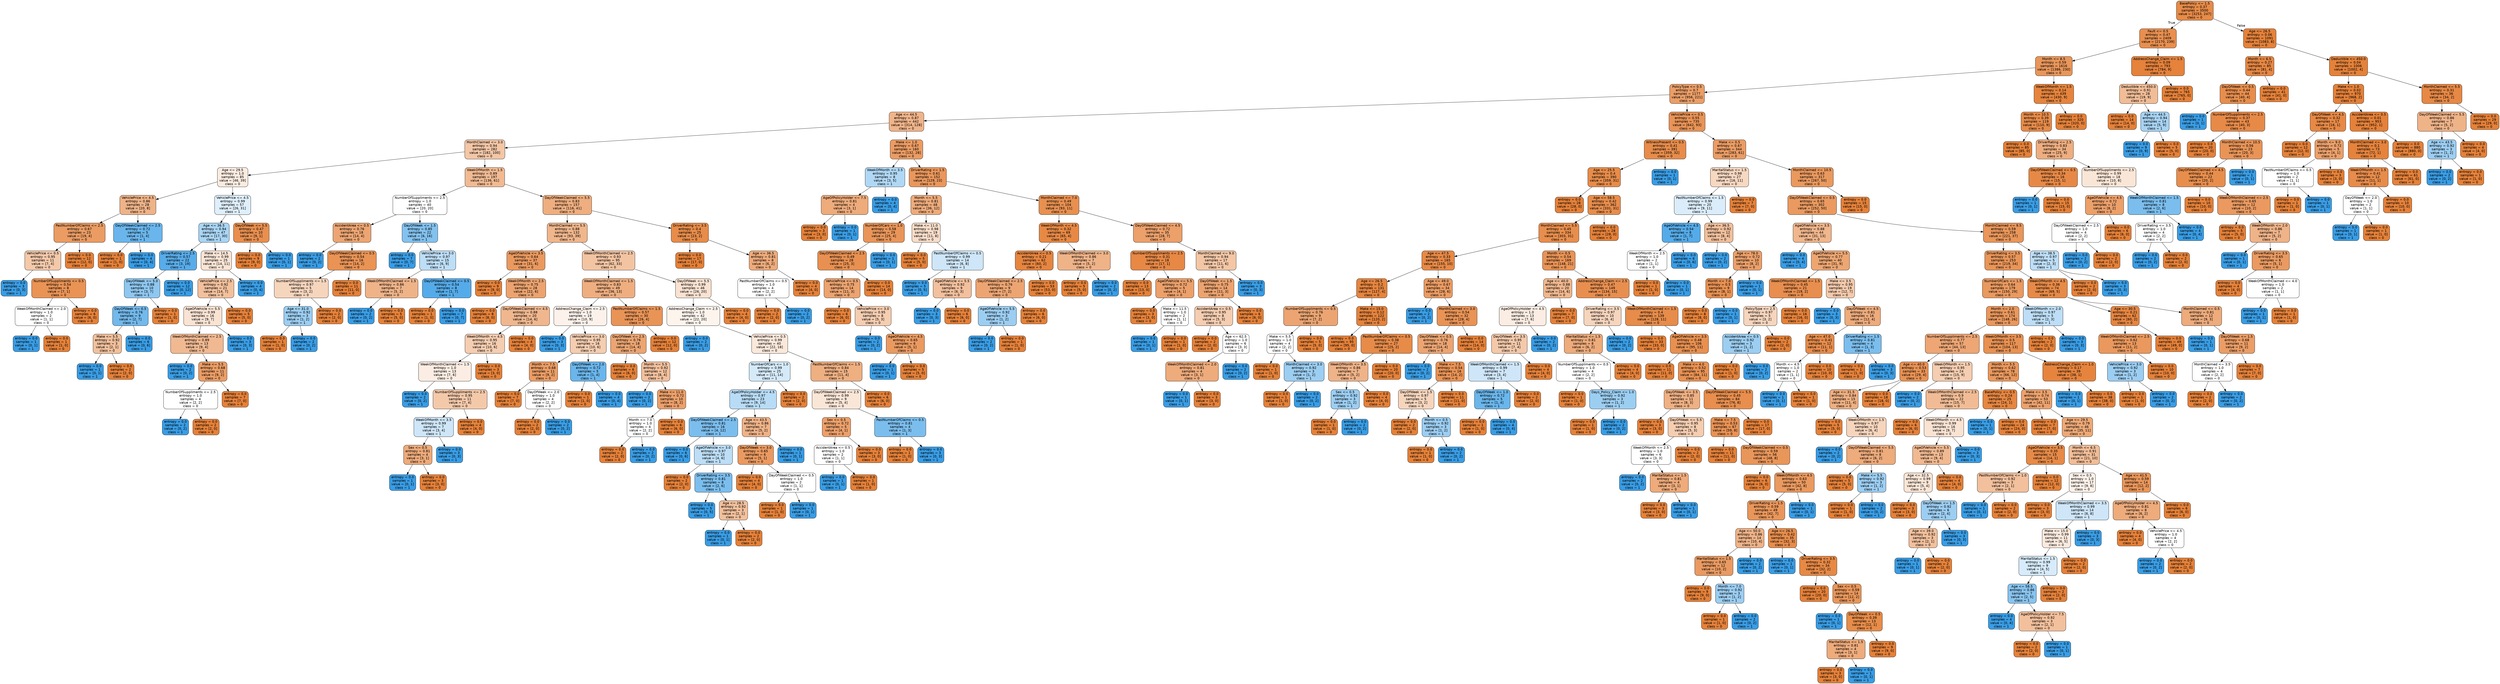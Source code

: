 digraph Tree {
node [shape=box, style="filled, rounded", color="black", fontname=helvetica] ;
edge [fontname=helvetica] ;
0 [label="BasePolicy <= 1.5\nentropy = 0.37\nsamples = 3500\nvalue = [3253, 247]\nclass = 0", fillcolor="#e78b48"] ;
1 [label="Fault <= 0.5\nentropy = 0.47\nsamples = 2409\nvalue = [2170, 239]\nclass = 0", fillcolor="#e88f4f"] ;
0 -> 1 [labeldistance=2.5, labelangle=45, headlabel="True"] ;
2 [label="Month <= 8.5\nentropy = 0.59\nsamples = 1616\nvalue = [1386, 230]\nclass = 0", fillcolor="#e9965a"] ;
1 -> 2 ;
3 [label="PolicyType <= 0.5\nentropy = 0.7\nsamples = 1177\nvalue = [956, 221]\nclass = 0", fillcolor="#eb9e67"] ;
2 -> 3 ;
4 [label="Age <= 44.5\nentropy = 0.87\nsamples = 442\nvalue = [314, 128]\nclass = 0", fillcolor="#f0b48a"] ;
3 -> 4 ;
5 [label="MonthClaimed <= 3.0\nentropy = 0.94\nsamples = 282\nvalue = [182, 100]\nclass = 0", fillcolor="#f3c6a6"] ;
4 -> 5 ;
6 [label="Age <= 29.5\nentropy = 1.0\nsamples = 85\nvalue = [46, 39]\nclass = 0", fillcolor="#fbece1"] ;
5 -> 6 ;
7 [label="VehiclePrice <= 4.5\nentropy = 0.86\nsamples = 28\nvalue = [20, 8]\nclass = 0", fillcolor="#efb388"] ;
6 -> 7 ;
8 [label="PastNumberOfClaims <= 2.5\nentropy = 0.67\nsamples = 23\nvalue = [19, 4]\nclass = 0", fillcolor="#ea9c63"] ;
7 -> 8 ;
9 [label="VehiclePrice <= 0.5\nentropy = 0.95\nsamples = 11\nvalue = [7, 4]\nclass = 0", fillcolor="#f4c9aa"] ;
8 -> 9 ;
10 [label="entropy = 0.0\nsamples = 3\nvalue = [0, 3]\nclass = 1", fillcolor="#399de5"] ;
9 -> 10 ;
11 [label="NumberOfSuppliments <= 0.5\nentropy = 0.54\nsamples = 8\nvalue = [7, 1]\nclass = 0", fillcolor="#e99355"] ;
9 -> 11 ;
12 [label="WeekOfMonthClaimed <= 2.0\nentropy = 1.0\nsamples = 2\nvalue = [1, 1]\nclass = 0", fillcolor="#ffffff"] ;
11 -> 12 ;
13 [label="entropy = 0.0\nsamples = 1\nvalue = [0, 1]\nclass = 1", fillcolor="#399de5"] ;
12 -> 13 ;
14 [label="entropy = 0.0\nsamples = 1\nvalue = [1, 0]\nclass = 0", fillcolor="#e58139"] ;
12 -> 14 ;
15 [label="entropy = 0.0\nsamples = 6\nvalue = [6, 0]\nclass = 0", fillcolor="#e58139"] ;
11 -> 15 ;
16 [label="entropy = 0.0\nsamples = 12\nvalue = [12, 0]\nclass = 0", fillcolor="#e58139"] ;
8 -> 16 ;
17 [label="DayOfWeekClaimed <= 2.5\nentropy = 0.72\nsamples = 5\nvalue = [1, 4]\nclass = 1", fillcolor="#6ab6ec"] ;
7 -> 17 ;
18 [label="entropy = 0.0\nsamples = 1\nvalue = [1, 0]\nclass = 0", fillcolor="#e58139"] ;
17 -> 18 ;
19 [label="entropy = 0.0\nsamples = 4\nvalue = [0, 4]\nclass = 1", fillcolor="#399de5"] ;
17 -> 19 ;
20 [label="VehiclePrice <= 4.5\nentropy = 0.99\nsamples = 57\nvalue = [26, 31]\nclass = 1", fillcolor="#dfeffb"] ;
6 -> 20 ;
21 [label="Age <= 36.5\nentropy = 0.94\nsamples = 47\nvalue = [17, 30]\nclass = 1", fillcolor="#a9d5f4"] ;
20 -> 21 ;
22 [label="DriverRating <= 2.5\nentropy = 0.57\nsamples = 22\nvalue = [3, 19]\nclass = 1", fillcolor="#58ace9"] ;
21 -> 22 ;
23 [label="DayOfWeek <= 5.0\nentropy = 0.88\nsamples = 10\nvalue = [3, 7]\nclass = 1", fillcolor="#8ec7f0"] ;
22 -> 23 ;
24 [label="DayOfWeek <= 0.5\nentropy = 0.76\nsamples = 9\nvalue = [2, 7]\nclass = 1", fillcolor="#72b9ec"] ;
23 -> 24 ;
25 [label="Make <= 5.5\nentropy = 0.92\nsamples = 3\nvalue = [2, 1]\nclass = 0", fillcolor="#f2c09c"] ;
24 -> 25 ;
26 [label="entropy = 0.0\nsamples = 1\nvalue = [0, 1]\nclass = 1", fillcolor="#399de5"] ;
25 -> 26 ;
27 [label="entropy = 0.0\nsamples = 2\nvalue = [2, 0]\nclass = 0", fillcolor="#e58139"] ;
25 -> 27 ;
28 [label="entropy = 0.0\nsamples = 6\nvalue = [0, 6]\nclass = 1", fillcolor="#399de5"] ;
24 -> 28 ;
29 [label="entropy = 0.0\nsamples = 1\nvalue = [1, 0]\nclass = 0", fillcolor="#e58139"] ;
23 -> 29 ;
30 [label="entropy = 0.0\nsamples = 12\nvalue = [0, 12]\nclass = 1", fillcolor="#399de5"] ;
22 -> 30 ;
31 [label="Make <= 14.5\nentropy = 0.99\nsamples = 25\nvalue = [14, 11]\nclass = 0", fillcolor="#f9e4d5"] ;
21 -> 31 ;
32 [label="VehiclePrice <= 2.5\nentropy = 0.92\nsamples = 21\nvalue = [14, 7]\nclass = 0", fillcolor="#f2c09c"] ;
31 -> 32 ;
33 [label="AgeOfVehicle <= 5.5\nentropy = 0.99\nsamples = 16\nvalue = [9, 7]\nclass = 0", fillcolor="#f9e3d3"] ;
32 -> 33 ;
34 [label="WeekOfMonthClaimed <= 2.5\nentropy = 0.89\nsamples = 13\nvalue = [9, 4]\nclass = 0", fillcolor="#f1b991"] ;
33 -> 34 ;
35 [label="entropy = 0.0\nsamples = 2\nvalue = [0, 2]\nclass = 1", fillcolor="#399de5"] ;
34 -> 35 ;
36 [label="Make <= 5.5\nentropy = 0.68\nsamples = 11\nvalue = [9, 2]\nclass = 0", fillcolor="#eb9d65"] ;
34 -> 36 ;
37 [label="NumberOfSuppliments <= 2.5\nentropy = 1.0\nsamples = 4\nvalue = [2, 2]\nclass = 0", fillcolor="#ffffff"] ;
36 -> 37 ;
38 [label="entropy = 0.0\nsamples = 2\nvalue = [0, 2]\nclass = 1", fillcolor="#399de5"] ;
37 -> 38 ;
39 [label="entropy = 0.0\nsamples = 2\nvalue = [2, 0]\nclass = 0", fillcolor="#e58139"] ;
37 -> 39 ;
40 [label="entropy = 0.0\nsamples = 7\nvalue = [7, 0]\nclass = 0", fillcolor="#e58139"] ;
36 -> 40 ;
41 [label="entropy = 0.0\nsamples = 3\nvalue = [0, 3]\nclass = 1", fillcolor="#399de5"] ;
33 -> 41 ;
42 [label="entropy = 0.0\nsamples = 5\nvalue = [5, 0]\nclass = 0", fillcolor="#e58139"] ;
32 -> 42 ;
43 [label="entropy = 0.0\nsamples = 4\nvalue = [0, 4]\nclass = 1", fillcolor="#399de5"] ;
31 -> 43 ;
44 [label="DayOfWeek <= 5.5\nentropy = 0.47\nsamples = 10\nvalue = [9, 1]\nclass = 0", fillcolor="#e88f4f"] ;
20 -> 44 ;
45 [label="entropy = 0.0\nsamples = 9\nvalue = [9, 0]\nclass = 0", fillcolor="#e58139"] ;
44 -> 45 ;
46 [label="entropy = 0.0\nsamples = 1\nvalue = [0, 1]\nclass = 1", fillcolor="#399de5"] ;
44 -> 46 ;
47 [label="WeekOfMonth <= 1.5\nentropy = 0.89\nsamples = 197\nvalue = [136, 61]\nclass = 0", fillcolor="#f1ba92"] ;
5 -> 47 ;
48 [label="NumberOfSuppliments <= 2.5\nentropy = 1.0\nsamples = 40\nvalue = [20, 20]\nclass = 0", fillcolor="#ffffff"] ;
47 -> 48 ;
49 [label="AccidentArea <= 0.5\nentropy = 0.76\nsamples = 18\nvalue = [14, 4]\nclass = 0", fillcolor="#eca572"] ;
48 -> 49 ;
50 [label="entropy = 0.0\nsamples = 2\nvalue = [0, 2]\nclass = 1", fillcolor="#399de5"] ;
49 -> 50 ;
51 [label="DayOfWeekClaimed <= 0.5\nentropy = 0.54\nsamples = 16\nvalue = [14, 2]\nclass = 0", fillcolor="#e99355"] ;
49 -> 51 ;
52 [label="NumberOfSuppliments <= 1.5\nentropy = 0.97\nsamples = 5\nvalue = [3, 2]\nclass = 0", fillcolor="#f6d5bd"] ;
51 -> 52 ;
53 [label="Age <= 31.0\nentropy = 0.92\nsamples = 3\nvalue = [1, 2]\nclass = 1", fillcolor="#9ccef2"] ;
52 -> 53 ;
54 [label="entropy = 0.0\nsamples = 1\nvalue = [1, 0]\nclass = 0", fillcolor="#e58139"] ;
53 -> 54 ;
55 [label="entropy = 0.0\nsamples = 2\nvalue = [0, 2]\nclass = 1", fillcolor="#399de5"] ;
53 -> 55 ;
56 [label="entropy = 0.0\nsamples = 2\nvalue = [2, 0]\nclass = 0", fillcolor="#e58139"] ;
52 -> 56 ;
57 [label="entropy = 0.0\nsamples = 11\nvalue = [11, 0]\nclass = 0", fillcolor="#e58139"] ;
51 -> 57 ;
58 [label="DayOfWeek <= 1.5\nentropy = 0.85\nsamples = 22\nvalue = [6, 16]\nclass = 1", fillcolor="#83c2ef"] ;
48 -> 58 ;
59 [label="entropy = 0.0\nsamples = 7\nvalue = [0, 7]\nclass = 1", fillcolor="#399de5"] ;
58 -> 59 ;
60 [label="VehiclePrice <= 3.0\nentropy = 0.97\nsamples = 15\nvalue = [6, 9]\nclass = 1", fillcolor="#bddef6"] ;
58 -> 60 ;
61 [label="WeekOfMonthClaimed <= 1.5\nentropy = 0.86\nsamples = 7\nvalue = [5, 2]\nclass = 0", fillcolor="#efb388"] ;
60 -> 61 ;
62 [label="entropy = 0.0\nsamples = 2\nvalue = [0, 2]\nclass = 1", fillcolor="#399de5"] ;
61 -> 62 ;
63 [label="entropy = 0.0\nsamples = 5\nvalue = [5, 0]\nclass = 0", fillcolor="#e58139"] ;
61 -> 63 ;
64 [label="DayOfWeekClaimed <= 0.5\nentropy = 0.54\nsamples = 8\nvalue = [1, 7]\nclass = 1", fillcolor="#55abe9"] ;
60 -> 64 ;
65 [label="entropy = 0.0\nsamples = 1\nvalue = [1, 0]\nclass = 0", fillcolor="#e58139"] ;
64 -> 65 ;
66 [label="entropy = 0.0\nsamples = 7\nvalue = [0, 7]\nclass = 1", fillcolor="#399de5"] ;
64 -> 66 ;
67 [label="DayOfWeekClaimed <= 5.5\nentropy = 0.83\nsamples = 157\nvalue = [116, 41]\nclass = 0", fillcolor="#eeae7f"] ;
47 -> 67 ;
68 [label="MonthClaimed <= 5.5\nentropy = 0.88\nsamples = 132\nvalue = [93, 39]\nclass = 0", fillcolor="#f0b68c"] ;
67 -> 68 ;
69 [label="AgeOfVehicle <= 3.5\nentropy = 0.64\nsamples = 37\nvalue = [31, 6]\nclass = 0", fillcolor="#ea995f"] ;
68 -> 69 ;
70 [label="entropy = 0.0\nsamples = 9\nvalue = [9, 0]\nclass = 0", fillcolor="#e58139"] ;
69 -> 70 ;
71 [label="WeekOfMonth <= 2.5\nentropy = 0.75\nsamples = 28\nvalue = [22, 6]\nclass = 0", fillcolor="#eca36f"] ;
69 -> 71 ;
72 [label="entropy = 0.0\nsamples = 8\nvalue = [8, 0]\nclass = 0", fillcolor="#e58139"] ;
71 -> 72 ;
73 [label="DayOfWeekClaimed <= 4.5\nentropy = 0.88\nsamples = 20\nvalue = [14, 6]\nclass = 0", fillcolor="#f0b78e"] ;
71 -> 73 ;
74 [label="WeekOfMonth <= 4.5\nentropy = 0.95\nsamples = 16\nvalue = [10, 6]\nclass = 0", fillcolor="#f5cdb0"] ;
73 -> 74 ;
75 [label="WeekOfMonthClaimed <= 1.5\nentropy = 1.0\nsamples = 13\nvalue = [7, 6]\nclass = 0", fillcolor="#fbede3"] ;
74 -> 75 ;
76 [label="entropy = 0.0\nsamples = 2\nvalue = [0, 2]\nclass = 1", fillcolor="#399de5"] ;
75 -> 76 ;
77 [label="NumberOfSuppliments <= 2.5\nentropy = 0.95\nsamples = 11\nvalue = [7, 4]\nclass = 0", fillcolor="#f4c9aa"] ;
75 -> 77 ;
78 [label="WeekOfMonth <= 3.5\nentropy = 0.99\nsamples = 7\nvalue = [3, 4]\nclass = 1", fillcolor="#cee6f8"] ;
77 -> 78 ;
79 [label="Sex <= 0.5\nentropy = 0.81\nsamples = 4\nvalue = [3, 1]\nclass = 0", fillcolor="#eeab7b"] ;
78 -> 79 ;
80 [label="entropy = 0.0\nsamples = 1\nvalue = [0, 1]\nclass = 1", fillcolor="#399de5"] ;
79 -> 80 ;
81 [label="entropy = 0.0\nsamples = 3\nvalue = [3, 0]\nclass = 0", fillcolor="#e58139"] ;
79 -> 81 ;
82 [label="entropy = 0.0\nsamples = 3\nvalue = [0, 3]\nclass = 1", fillcolor="#399de5"] ;
78 -> 82 ;
83 [label="entropy = 0.0\nsamples = 4\nvalue = [4, 0]\nclass = 0", fillcolor="#e58139"] ;
77 -> 83 ;
84 [label="entropy = 0.0\nsamples = 3\nvalue = [3, 0]\nclass = 0", fillcolor="#e58139"] ;
74 -> 84 ;
85 [label="entropy = 0.0\nsamples = 4\nvalue = [4, 0]\nclass = 0", fillcolor="#e58139"] ;
73 -> 85 ;
86 [label="WeekOfMonthClaimed <= 2.5\nentropy = 0.93\nsamples = 95\nvalue = [62, 33]\nclass = 0", fillcolor="#f3c4a2"] ;
68 -> 86 ;
87 [label="WeekOfMonthClaimed <= 1.5\nentropy = 0.83\nsamples = 49\nvalue = [36, 13]\nclass = 0", fillcolor="#eeae80"] ;
86 -> 87 ;
88 [label="AddressChange_Claim <= 2.5\nentropy = 1.0\nsamples = 19\nvalue = [10, 9]\nclass = 0", fillcolor="#fcf2eb"] ;
87 -> 88 ;
89 [label="entropy = 0.0\nsamples = 3\nvalue = [0, 3]\nclass = 1", fillcolor="#399de5"] ;
88 -> 89 ;
90 [label="VehiclePrice <= 3.0\nentropy = 0.95\nsamples = 16\nvalue = [10, 6]\nclass = 0", fillcolor="#f5cdb0"] ;
88 -> 90 ;
91 [label="Month <= 7.5\nentropy = 0.68\nsamples = 11\nvalue = [9, 2]\nclass = 0", fillcolor="#eb9d65"] ;
90 -> 91 ;
92 [label="entropy = 0.0\nsamples = 7\nvalue = [7, 0]\nclass = 0", fillcolor="#e58139"] ;
91 -> 92 ;
93 [label="DayOfWeek <= 2.0\nentropy = 1.0\nsamples = 4\nvalue = [2, 2]\nclass = 0", fillcolor="#ffffff"] ;
91 -> 93 ;
94 [label="entropy = 0.0\nsamples = 2\nvalue = [2, 0]\nclass = 0", fillcolor="#e58139"] ;
93 -> 94 ;
95 [label="entropy = 0.0\nsamples = 2\nvalue = [0, 2]\nclass = 1", fillcolor="#399de5"] ;
93 -> 95 ;
96 [label="DayOfWeek <= 2.0\nentropy = 0.72\nsamples = 5\nvalue = [1, 4]\nclass = 1", fillcolor="#6ab6ec"] ;
90 -> 96 ;
97 [label="entropy = 0.0\nsamples = 1\nvalue = [1, 0]\nclass = 0", fillcolor="#e58139"] ;
96 -> 97 ;
98 [label="entropy = 0.0\nsamples = 4\nvalue = [0, 4]\nclass = 1", fillcolor="#399de5"] ;
96 -> 98 ;
99 [label="PastNumberOfClaims <= 1.5\nentropy = 0.57\nsamples = 30\nvalue = [26, 4]\nclass = 0", fillcolor="#e99457"] ;
87 -> 99 ;
100 [label="DayOfWeek <= 2.5\nentropy = 0.76\nsamples = 18\nvalue = [14, 4]\nclass = 0", fillcolor="#eca572"] ;
99 -> 100 ;
101 [label="entropy = 0.0\nsamples = 6\nvalue = [6, 0]\nclass = 0", fillcolor="#e58139"] ;
100 -> 101 ;
102 [label="Month <= 5.5\nentropy = 0.92\nsamples = 12\nvalue = [8, 4]\nclass = 0", fillcolor="#f2c09c"] ;
100 -> 102 ;
103 [label="entropy = 0.0\nsamples = 2\nvalue = [0, 2]\nclass = 1", fillcolor="#399de5"] ;
102 -> 103 ;
104 [label="Make <= 11.0\nentropy = 0.72\nsamples = 10\nvalue = [8, 2]\nclass = 0", fillcolor="#eca06a"] ;
102 -> 104 ;
105 [label="Month <= 7.0\nentropy = 1.0\nsamples = 4\nvalue = [2, 2]\nclass = 0", fillcolor="#ffffff"] ;
104 -> 105 ;
106 [label="entropy = 0.0\nsamples = 2\nvalue = [2, 0]\nclass = 0", fillcolor="#e58139"] ;
105 -> 106 ;
107 [label="entropy = 0.0\nsamples = 2\nvalue = [0, 2]\nclass = 1", fillcolor="#399de5"] ;
105 -> 107 ;
108 [label="entropy = 0.0\nsamples = 6\nvalue = [6, 0]\nclass = 0", fillcolor="#e58139"] ;
104 -> 108 ;
109 [label="entropy = 0.0\nsamples = 12\nvalue = [12, 0]\nclass = 0", fillcolor="#e58139"] ;
99 -> 109 ;
110 [label="DayOfWeek <= 5.5\nentropy = 0.99\nsamples = 46\nvalue = [26, 20]\nclass = 0", fillcolor="#f9e2d1"] ;
86 -> 110 ;
111 [label="AddressChange_Claim <= 2.5\nentropy = 1.0\nsamples = 42\nvalue = [22, 20]\nclass = 0", fillcolor="#fdf4ed"] ;
110 -> 111 ;
112 [label="entropy = 0.0\nsamples = 2\nvalue = [0, 2]\nclass = 1", fillcolor="#399de5"] ;
111 -> 112 ;
113 [label="VehiclePrice <= 0.5\nentropy = 0.99\nsamples = 40\nvalue = [22, 18]\nclass = 0", fillcolor="#fae8db"] ;
111 -> 113 ;
114 [label="NumberOfCars <= 1.0\nentropy = 0.99\nsamples = 25\nvalue = [11, 14]\nclass = 1", fillcolor="#d5eaf9"] ;
113 -> 114 ;
115 [label="AgeOfPolicyHolder <= 4.5\nentropy = 0.97\nsamples = 23\nvalue = [9, 14]\nclass = 1", fillcolor="#b8dcf6"] ;
114 -> 115 ;
116 [label="DayOfWeekClaimed <= 2.5\nentropy = 0.81\nsamples = 16\nvalue = [4, 12]\nclass = 1", fillcolor="#7bbeee"] ;
115 -> 116 ;
117 [label="entropy = 0.0\nsamples = 6\nvalue = [0, 6]\nclass = 1", fillcolor="#399de5"] ;
116 -> 117 ;
118 [label="AgeOfVehicle <= 3.0\nentropy = 0.97\nsamples = 10\nvalue = [4, 6]\nclass = 1", fillcolor="#bddef6"] ;
116 -> 118 ;
119 [label="entropy = 0.0\nsamples = 2\nvalue = [2, 0]\nclass = 0", fillcolor="#e58139"] ;
118 -> 119 ;
120 [label="DriverRating <= 3.5\nentropy = 0.81\nsamples = 8\nvalue = [2, 6]\nclass = 1", fillcolor="#7bbeee"] ;
118 -> 120 ;
121 [label="entropy = 0.0\nsamples = 5\nvalue = [0, 5]\nclass = 1", fillcolor="#399de5"] ;
120 -> 121 ;
122 [label="Age <= 28.5\nentropy = 0.92\nsamples = 3\nvalue = [2, 1]\nclass = 0", fillcolor="#f2c09c"] ;
120 -> 122 ;
123 [label="entropy = 0.0\nsamples = 1\nvalue = [0, 1]\nclass = 1", fillcolor="#399de5"] ;
122 -> 123 ;
124 [label="entropy = 0.0\nsamples = 2\nvalue = [2, 0]\nclass = 0", fillcolor="#e58139"] ;
122 -> 124 ;
125 [label="Age <= 43.5\nentropy = 0.86\nsamples = 7\nvalue = [5, 2]\nclass = 0", fillcolor="#efb388"] ;
115 -> 125 ;
126 [label="DayOfWeek <= 3.0\nentropy = 0.65\nsamples = 6\nvalue = [5, 1]\nclass = 0", fillcolor="#ea9a61"] ;
125 -> 126 ;
127 [label="entropy = 0.0\nsamples = 4\nvalue = [4, 0]\nclass = 0", fillcolor="#e58139"] ;
126 -> 127 ;
128 [label="DayOfWeekClaimed <= 0.5\nentropy = 1.0\nsamples = 2\nvalue = [1, 1]\nclass = 0", fillcolor="#ffffff"] ;
126 -> 128 ;
129 [label="entropy = 0.0\nsamples = 1\nvalue = [1, 0]\nclass = 0", fillcolor="#e58139"] ;
128 -> 129 ;
130 [label="entropy = 0.0\nsamples = 1\nvalue = [0, 1]\nclass = 1", fillcolor="#399de5"] ;
128 -> 130 ;
131 [label="entropy = 0.0\nsamples = 1\nvalue = [0, 1]\nclass = 1", fillcolor="#399de5"] ;
125 -> 131 ;
132 [label="entropy = 0.0\nsamples = 2\nvalue = [2, 0]\nclass = 0", fillcolor="#e58139"] ;
114 -> 132 ;
133 [label="PastNumberOfClaims <= 1.5\nentropy = 0.84\nsamples = 15\nvalue = [11, 4]\nclass = 0", fillcolor="#eeaf81"] ;
113 -> 133 ;
134 [label="DayOfWeekClaimed <= 2.5\nentropy = 0.99\nsamples = 9\nvalue = [5, 4]\nclass = 0", fillcolor="#fae6d7"] ;
133 -> 134 ;
135 [label="Sex <= 0.5\nentropy = 0.72\nsamples = 5\nvalue = [4, 1]\nclass = 0", fillcolor="#eca06a"] ;
134 -> 135 ;
136 [label="AccidentArea <= 0.5\nentropy = 1.0\nsamples = 2\nvalue = [1, 1]\nclass = 0", fillcolor="#ffffff"] ;
135 -> 136 ;
137 [label="entropy = 0.0\nsamples = 1\nvalue = [0, 1]\nclass = 1", fillcolor="#399de5"] ;
136 -> 137 ;
138 [label="entropy = 0.0\nsamples = 1\nvalue = [1, 0]\nclass = 0", fillcolor="#e58139"] ;
136 -> 138 ;
139 [label="entropy = 0.0\nsamples = 3\nvalue = [3, 0]\nclass = 0", fillcolor="#e58139"] ;
135 -> 139 ;
140 [label="PastNumberOfClaims <= 0.5\nentropy = 0.81\nsamples = 4\nvalue = [1, 3]\nclass = 1", fillcolor="#7bbeee"] ;
134 -> 140 ;
141 [label="entropy = 0.0\nsamples = 1\nvalue = [1, 0]\nclass = 0", fillcolor="#e58139"] ;
140 -> 141 ;
142 [label="entropy = 0.0\nsamples = 3\nvalue = [0, 3]\nclass = 1", fillcolor="#399de5"] ;
140 -> 142 ;
143 [label="entropy = 0.0\nsamples = 6\nvalue = [6, 0]\nclass = 0", fillcolor="#e58139"] ;
133 -> 143 ;
144 [label="entropy = 0.0\nsamples = 4\nvalue = [4, 0]\nclass = 0", fillcolor="#e58139"] ;
110 -> 144 ;
145 [label="DriverRating <= 3.5\nentropy = 0.4\nsamples = 25\nvalue = [23, 2]\nclass = 0", fillcolor="#e78c4a"] ;
67 -> 145 ;
146 [label="entropy = 0.0\nsamples = 17\nvalue = [17, 0]\nclass = 0", fillcolor="#e58139"] ;
145 -> 146 ;
147 [label="Age <= 36.5\nentropy = 0.81\nsamples = 8\nvalue = [6, 2]\nclass = 0", fillcolor="#eeab7b"] ;
145 -> 147 ;
148 [label="PastNumberOfClaims <= 0.5\nentropy = 1.0\nsamples = 4\nvalue = [2, 2]\nclass = 0", fillcolor="#ffffff"] ;
147 -> 148 ;
149 [label="entropy = 0.0\nsamples = 2\nvalue = [2, 0]\nclass = 0", fillcolor="#e58139"] ;
148 -> 149 ;
150 [label="entropy = 0.0\nsamples = 2\nvalue = [0, 2]\nclass = 1", fillcolor="#399de5"] ;
148 -> 150 ;
151 [label="entropy = 0.0\nsamples = 4\nvalue = [4, 0]\nclass = 0", fillcolor="#e58139"] ;
147 -> 151 ;
152 [label="Make <= 1.0\nentropy = 0.67\nsamples = 160\nvalue = [132, 28]\nclass = 0", fillcolor="#eb9c63"] ;
4 -> 152 ;
153 [label="WeekOfMonth <= 3.5\nentropy = 0.95\nsamples = 8\nvalue = [3, 5]\nclass = 1", fillcolor="#b0d8f5"] ;
152 -> 153 ;
154 [label="AgeOfPolicyHolder <= 7.5\nentropy = 0.81\nsamples = 4\nvalue = [3, 1]\nclass = 0", fillcolor="#eeab7b"] ;
153 -> 154 ;
155 [label="entropy = 0.0\nsamples = 3\nvalue = [3, 0]\nclass = 0", fillcolor="#e58139"] ;
154 -> 155 ;
156 [label="entropy = 0.0\nsamples = 1\nvalue = [0, 1]\nclass = 1", fillcolor="#399de5"] ;
154 -> 156 ;
157 [label="entropy = 0.0\nsamples = 4\nvalue = [0, 4]\nclass = 1", fillcolor="#399de5"] ;
153 -> 157 ;
158 [label="DriverRating <= 1.5\nentropy = 0.61\nsamples = 152\nvalue = [129, 23]\nclass = 0", fillcolor="#ea975c"] ;
152 -> 158 ;
159 [label="Month <= 5.5\nentropy = 0.81\nsamples = 48\nvalue = [36, 12]\nclass = 0", fillcolor="#eeab7b"] ;
158 -> 159 ;
160 [label="NumberOfCars <= 1.0\nentropy = 0.58\nsamples = 29\nvalue = [25, 4]\nclass = 0", fillcolor="#e99559"] ;
159 -> 160 ;
161 [label="DayOfWeekClaimed <= 2.5\nentropy = 0.49\nsamples = 28\nvalue = [25, 3]\nclass = 0", fillcolor="#e89051"] ;
160 -> 161 ;
162 [label="VehiclePrice <= 0.5\nentropy = 0.75\nsamples = 14\nvalue = [11, 3]\nclass = 0", fillcolor="#eca36f"] ;
161 -> 162 ;
163 [label="entropy = 0.0\nsamples = 6\nvalue = [6, 0]\nclass = 0", fillcolor="#e58139"] ;
162 -> 163 ;
164 [label="VehiclePrice <= 3.0\nentropy = 0.95\nsamples = 8\nvalue = [5, 3]\nclass = 0", fillcolor="#f5cdb0"] ;
162 -> 164 ;
165 [label="entropy = 0.0\nsamples = 2\nvalue = [0, 2]\nclass = 1", fillcolor="#399de5"] ;
164 -> 165 ;
166 [label="AgeOfVehicle <= 4.5\nentropy = 0.65\nsamples = 6\nvalue = [5, 1]\nclass = 0", fillcolor="#ea9a61"] ;
164 -> 166 ;
167 [label="entropy = 0.0\nsamples = 1\nvalue = [0, 1]\nclass = 1", fillcolor="#399de5"] ;
166 -> 167 ;
168 [label="entropy = 0.0\nsamples = 5\nvalue = [5, 0]\nclass = 0", fillcolor="#e58139"] ;
166 -> 168 ;
169 [label="entropy = 0.0\nsamples = 14\nvalue = [14, 0]\nclass = 0", fillcolor="#e58139"] ;
161 -> 169 ;
170 [label="entropy = 0.0\nsamples = 1\nvalue = [0, 1]\nclass = 1", fillcolor="#399de5"] ;
160 -> 170 ;
171 [label="Make <= 11.0\nentropy = 0.98\nsamples = 19\nvalue = [11, 8]\nclass = 0", fillcolor="#f8ddc9"] ;
159 -> 171 ;
172 [label="entropy = 0.0\nsamples = 5\nvalue = [5, 0]\nclass = 0", fillcolor="#e58139"] ;
171 -> 172 ;
173 [label="PastNumberOfClaims <= 0.5\nentropy = 0.99\nsamples = 14\nvalue = [6, 8]\nclass = 1", fillcolor="#cee6f8"] ;
171 -> 173 ;
174 [label="entropy = 0.0\nsamples = 5\nvalue = [0, 5]\nclass = 1", fillcolor="#399de5"] ;
173 -> 174 ;
175 [label="AgeOfVehicle <= 5.5\nentropy = 0.92\nsamples = 9\nvalue = [6, 3]\nclass = 0", fillcolor="#f2c09c"] ;
173 -> 175 ;
176 [label="entropy = 0.0\nsamples = 3\nvalue = [0, 3]\nclass = 1", fillcolor="#399de5"] ;
175 -> 176 ;
177 [label="entropy = 0.0\nsamples = 6\nvalue = [6, 0]\nclass = 0", fillcolor="#e58139"] ;
175 -> 177 ;
178 [label="MonthClaimed <= 7.0\nentropy = 0.49\nsamples = 104\nvalue = [93, 11]\nclass = 0", fillcolor="#e89050"] ;
158 -> 178 ;
179 [label="WeekOfMonth <= 4.5\nentropy = 0.32\nsamples = 69\nvalue = [65, 4]\nclass = 0", fillcolor="#e78945"] ;
178 -> 179 ;
180 [label="AccidentArea <= 0.5\nentropy = 0.21\nsamples = 62\nvalue = [60, 2]\nclass = 0", fillcolor="#e68540"] ;
179 -> 180 ;
181 [label="DayOfWeekClaimed <= 2.5\nentropy = 0.76\nsamples = 9\nvalue = [7, 2]\nclass = 0", fillcolor="#eca572"] ;
180 -> 181 ;
182 [label="AgeOfVehicle <= 5.5\nentropy = 0.92\nsamples = 3\nvalue = [1, 2]\nclass = 1", fillcolor="#9ccef2"] ;
181 -> 182 ;
183 [label="entropy = 0.0\nsamples = 2\nvalue = [0, 2]\nclass = 1", fillcolor="#399de5"] ;
182 -> 183 ;
184 [label="entropy = 0.0\nsamples = 1\nvalue = [1, 0]\nclass = 0", fillcolor="#e58139"] ;
182 -> 184 ;
185 [label="entropy = 0.0\nsamples = 6\nvalue = [6, 0]\nclass = 0", fillcolor="#e58139"] ;
181 -> 185 ;
186 [label="entropy = 0.0\nsamples = 53\nvalue = [53, 0]\nclass = 0", fillcolor="#e58139"] ;
180 -> 186 ;
187 [label="WeekOfMonthClaimed <= 3.0\nentropy = 0.86\nsamples = 7\nvalue = [5, 2]\nclass = 0", fillcolor="#efb388"] ;
179 -> 187 ;
188 [label="entropy = 0.0\nsamples = 5\nvalue = [5, 0]\nclass = 0", fillcolor="#e58139"] ;
187 -> 188 ;
189 [label="entropy = 0.0\nsamples = 2\nvalue = [0, 2]\nclass = 1", fillcolor="#399de5"] ;
187 -> 189 ;
190 [label="DayOfWeekClaimed <= 4.5\nentropy = 0.72\nsamples = 35\nvalue = [28, 7]\nclass = 0", fillcolor="#eca06a"] ;
178 -> 190 ;
191 [label="NumberOfSuppliments <= 2.5\nentropy = 0.31\nsamples = 18\nvalue = [17, 1]\nclass = 0", fillcolor="#e78845"] ;
190 -> 191 ;
192 [label="entropy = 0.0\nsamples = 13\nvalue = [13, 0]\nclass = 0", fillcolor="#e58139"] ;
191 -> 192 ;
193 [label="AgeOfVehicle <= 5.5\nentropy = 0.72\nsamples = 5\nvalue = [4, 1]\nclass = 0", fillcolor="#eca06a"] ;
191 -> 193 ;
194 [label="entropy = 0.0\nsamples = 3\nvalue = [3, 0]\nclass = 0", fillcolor="#e58139"] ;
193 -> 194 ;
195 [label="Make <= 11.5\nentropy = 1.0\nsamples = 2\nvalue = [1, 1]\nclass = 0", fillcolor="#ffffff"] ;
193 -> 195 ;
196 [label="entropy = 0.0\nsamples = 1\nvalue = [0, 1]\nclass = 1", fillcolor="#399de5"] ;
195 -> 196 ;
197 [label="entropy = 0.0\nsamples = 1\nvalue = [1, 0]\nclass = 0", fillcolor="#e58139"] ;
195 -> 197 ;
198 [label="MonthClaimed <= 9.0\nentropy = 0.94\nsamples = 17\nvalue = [11, 6]\nclass = 0", fillcolor="#f3c6a5"] ;
190 -> 198 ;
199 [label="DayOfWeek <= 1.5\nentropy = 0.75\nsamples = 14\nvalue = [11, 3]\nclass = 0", fillcolor="#eca36f"] ;
198 -> 199 ;
200 [label="AccidentArea <= 0.5\nentropy = 0.95\nsamples = 8\nvalue = [5, 3]\nclass = 0", fillcolor="#f5cdb0"] ;
199 -> 200 ;
201 [label="entropy = 0.0\nsamples = 2\nvalue = [2, 0]\nclass = 0", fillcolor="#e58139"] ;
200 -> 201 ;
202 [label="Age <= 62.5\nentropy = 1.0\nsamples = 6\nvalue = [3, 3]\nclass = 0", fillcolor="#ffffff"] ;
200 -> 202 ;
203 [label="WeekOfMonthClaimed <= 2.0\nentropy = 0.81\nsamples = 4\nvalue = [3, 1]\nclass = 0", fillcolor="#eeab7b"] ;
202 -> 203 ;
204 [label="entropy = 0.0\nsamples = 1\nvalue = [0, 1]\nclass = 1", fillcolor="#399de5"] ;
203 -> 204 ;
205 [label="entropy = 0.0\nsamples = 3\nvalue = [3, 0]\nclass = 0", fillcolor="#e58139"] ;
203 -> 205 ;
206 [label="entropy = 0.0\nsamples = 2\nvalue = [0, 2]\nclass = 1", fillcolor="#399de5"] ;
202 -> 206 ;
207 [label="entropy = 0.0\nsamples = 6\nvalue = [6, 0]\nclass = 0", fillcolor="#e58139"] ;
199 -> 207 ;
208 [label="entropy = 0.0\nsamples = 3\nvalue = [0, 3]\nclass = 1", fillcolor="#399de5"] ;
198 -> 208 ;
209 [label="VehiclePrice <= 0.5\nentropy = 0.55\nsamples = 735\nvalue = [642, 93]\nclass = 0", fillcolor="#e99356"] ;
3 -> 209 ;
210 [label="WitnessPresent <= 0.5\nentropy = 0.41\nsamples = 391\nvalue = [359, 32]\nclass = 0", fillcolor="#e78c4b"] ;
209 -> 210 ;
211 [label="Age <= 25.5\nentropy = 0.4\nsamples = 390\nvalue = [359, 31]\nclass = 0", fillcolor="#e78c4a"] ;
210 -> 211 ;
212 [label="entropy = 0.0\nsamples = 28\nvalue = [28, 0]\nclass = 0", fillcolor="#e58139"] ;
211 -> 212 ;
213 [label="Age <= 58.5\nentropy = 0.42\nsamples = 362\nvalue = [331, 31]\nclass = 0", fillcolor="#e78d4c"] ;
211 -> 213 ;
214 [label="MonthClaimed <= 5.5\nentropy = 0.45\nsamples = 334\nvalue = [303, 31]\nclass = 0", fillcolor="#e88e4d"] ;
213 -> 214 ;
215 [label="Age <= 47.5\nentropy = 0.33\nsamples = 165\nvalue = [155, 10]\nclass = 0", fillcolor="#e78946"] ;
214 -> 215 ;
216 [label="Age <= 26.5\nentropy = 0.2\nsamples = 131\nvalue = [127, 4]\nclass = 0", fillcolor="#e6853f"] ;
215 -> 216 ;
217 [label="NumberOfSuppliments <= 0.5\nentropy = 0.76\nsamples = 9\nvalue = [7, 2]\nclass = 0", fillcolor="#eca572"] ;
216 -> 217 ;
218 [label="Make <= 5.5\nentropy = 1.0\nsamples = 4\nvalue = [2, 2]\nclass = 0", fillcolor="#ffffff"] ;
217 -> 218 ;
219 [label="entropy = 0.0\nsamples = 1\nvalue = [1, 0]\nclass = 0", fillcolor="#e58139"] ;
218 -> 219 ;
220 [label="MonthClaimed <= 3.0\nentropy = 0.92\nsamples = 3\nvalue = [1, 2]\nclass = 1", fillcolor="#9ccef2"] ;
218 -> 220 ;
221 [label="entropy = 0.0\nsamples = 1\nvalue = [1, 0]\nclass = 0", fillcolor="#e58139"] ;
220 -> 221 ;
222 [label="entropy = 0.0\nsamples = 2\nvalue = [0, 2]\nclass = 1", fillcolor="#399de5"] ;
220 -> 222 ;
223 [label="entropy = 0.0\nsamples = 5\nvalue = [5, 0]\nclass = 0", fillcolor="#e58139"] ;
217 -> 223 ;
224 [label="Make <= 15.0\nentropy = 0.12\nsamples = 122\nvalue = [120, 2]\nclass = 0", fillcolor="#e5833c"] ;
216 -> 224 ;
225 [label="entropy = 0.0\nsamples = 95\nvalue = [95, 0]\nclass = 0", fillcolor="#e58139"] ;
224 -> 225 ;
226 [label="PastNumberOfClaims <= 0.5\nentropy = 0.38\nsamples = 27\nvalue = [25, 2]\nclass = 0", fillcolor="#e78b49"] ;
224 -> 226 ;
227 [label="WeekOfMonth <= 3.5\nentropy = 0.86\nsamples = 7\nvalue = [5, 2]\nclass = 0", fillcolor="#efb388"] ;
226 -> 227 ;
228 [label="Sex <= 0.5\nentropy = 0.92\nsamples = 3\nvalue = [1, 2]\nclass = 1", fillcolor="#9ccef2"] ;
227 -> 228 ;
229 [label="entropy = 0.0\nsamples = 1\nvalue = [1, 0]\nclass = 0", fillcolor="#e58139"] ;
228 -> 229 ;
230 [label="entropy = 0.0\nsamples = 2\nvalue = [0, 2]\nclass = 1", fillcolor="#399de5"] ;
228 -> 230 ;
231 [label="entropy = 0.0\nsamples = 4\nvalue = [4, 0]\nclass = 0", fillcolor="#e58139"] ;
227 -> 231 ;
232 [label="entropy = 0.0\nsamples = 20\nvalue = [20, 0]\nclass = 0", fillcolor="#e58139"] ;
226 -> 232 ;
233 [label="Age <= 49.0\nentropy = 0.67\nsamples = 34\nvalue = [28, 6]\nclass = 0", fillcolor="#eb9c63"] ;
215 -> 233 ;
234 [label="entropy = 0.0\nsamples = 2\nvalue = [0, 2]\nclass = 1", fillcolor="#399de5"] ;
233 -> 234 ;
235 [label="MonthClaimed <= 3.0\nentropy = 0.54\nsamples = 32\nvalue = [28, 4]\nclass = 0", fillcolor="#e99355"] ;
233 -> 235 ;
236 [label="DayOfWeek <= 0.5\nentropy = 0.76\nsamples = 18\nvalue = [14, 4]\nclass = 0", fillcolor="#eca572"] ;
235 -> 236 ;
237 [label="entropy = 0.0\nsamples = 2\nvalue = [0, 2]\nclass = 1", fillcolor="#399de5"] ;
236 -> 237 ;
238 [label="Make <= 7.5\nentropy = 0.54\nsamples = 16\nvalue = [14, 2]\nclass = 0", fillcolor="#e99355"] ;
236 -> 238 ;
239 [label="DayOfWeek <= 1.5\nentropy = 0.97\nsamples = 5\nvalue = [3, 2]\nclass = 0", fillcolor="#f6d5bd"] ;
238 -> 239 ;
240 [label="entropy = 0.0\nsamples = 2\nvalue = [2, 0]\nclass = 0", fillcolor="#e58139"] ;
239 -> 240 ;
241 [label="Month <= 0.5\nentropy = 0.92\nsamples = 3\nvalue = [1, 2]\nclass = 1", fillcolor="#9ccef2"] ;
239 -> 241 ;
242 [label="entropy = 0.0\nsamples = 1\nvalue = [1, 0]\nclass = 0", fillcolor="#e58139"] ;
241 -> 242 ;
243 [label="entropy = 0.0\nsamples = 2\nvalue = [0, 2]\nclass = 1", fillcolor="#399de5"] ;
241 -> 243 ;
244 [label="entropy = 0.0\nsamples = 11\nvalue = [11, 0]\nclass = 0", fillcolor="#e58139"] ;
238 -> 244 ;
245 [label="entropy = 0.0\nsamples = 14\nvalue = [14, 0]\nclass = 0", fillcolor="#e58139"] ;
235 -> 245 ;
246 [label="Month <= 0.5\nentropy = 0.54\nsamples = 169\nvalue = [148, 21]\nclass = 0", fillcolor="#e99355"] ;
214 -> 246 ;
247 [label="Age <= 40.0\nentropy = 0.88\nsamples = 20\nvalue = [14, 6]\nclass = 0", fillcolor="#f0b78e"] ;
246 -> 247 ;
248 [label="AgeOfPolicyHolder <= 4.5\nentropy = 1.0\nsamples = 13\nvalue = [7, 6]\nclass = 0", fillcolor="#fbede3"] ;
247 -> 248 ;
249 [label="DayOfWeek <= 3.5\nentropy = 0.95\nsamples = 11\nvalue = [7, 4]\nclass = 0", fillcolor="#f4c9aa"] ;
248 -> 249 ;
250 [label="WeekOfMonthClaimed <= 1.5\nentropy = 0.99\nsamples = 7\nvalue = [3, 4]\nclass = 1", fillcolor="#cee6f8"] ;
249 -> 250 ;
251 [label="DayOfWeek <= 1.0\nentropy = 0.72\nsamples = 5\nvalue = [1, 4]\nclass = 1", fillcolor="#6ab6ec"] ;
250 -> 251 ;
252 [label="entropy = 0.0\nsamples = 1\nvalue = [1, 0]\nclass = 0", fillcolor="#e58139"] ;
251 -> 252 ;
253 [label="entropy = 0.0\nsamples = 4\nvalue = [0, 4]\nclass = 1", fillcolor="#399de5"] ;
251 -> 253 ;
254 [label="entropy = 0.0\nsamples = 2\nvalue = [2, 0]\nclass = 0", fillcolor="#e58139"] ;
250 -> 254 ;
255 [label="entropy = 0.0\nsamples = 4\nvalue = [4, 0]\nclass = 0", fillcolor="#e58139"] ;
249 -> 255 ;
256 [label="entropy = 0.0\nsamples = 2\nvalue = [0, 2]\nclass = 1", fillcolor="#399de5"] ;
248 -> 256 ;
257 [label="entropy = 0.0\nsamples = 7\nvalue = [7, 0]\nclass = 0", fillcolor="#e58139"] ;
247 -> 257 ;
258 [label="AddressChange_Claim <= 2.5\nentropy = 0.47\nsamples = 149\nvalue = [134, 15]\nclass = 0", fillcolor="#e88f4f"] ;
246 -> 258 ;
259 [label="DriverRating <= 3.5\nentropy = 0.97\nsamples = 10\nvalue = [6, 4]\nclass = 0", fillcolor="#f6d5bd"] ;
258 -> 259 ;
260 [label="MaritalStatus <= 1.5\nentropy = 0.81\nsamples = 8\nvalue = [6, 2]\nclass = 0", fillcolor="#eeab7b"] ;
259 -> 260 ;
261 [label="NumberOfSuppliments <= 0.5\nentropy = 1.0\nsamples = 4\nvalue = [2, 2]\nclass = 0", fillcolor="#ffffff"] ;
260 -> 261 ;
262 [label="entropy = 0.0\nsamples = 1\nvalue = [1, 0]\nclass = 0", fillcolor="#e58139"] ;
261 -> 262 ;
263 [label="Days_Policy_Claim <= 1.0\nentropy = 0.92\nsamples = 3\nvalue = [1, 2]\nclass = 1", fillcolor="#9ccef2"] ;
261 -> 263 ;
264 [label="entropy = 0.0\nsamples = 1\nvalue = [1, 0]\nclass = 0", fillcolor="#e58139"] ;
263 -> 264 ;
265 [label="entropy = 0.0\nsamples = 2\nvalue = [0, 2]\nclass = 1", fillcolor="#399de5"] ;
263 -> 265 ;
266 [label="entropy = 0.0\nsamples = 4\nvalue = [4, 0]\nclass = 0", fillcolor="#e58139"] ;
260 -> 266 ;
267 [label="entropy = 0.0\nsamples = 2\nvalue = [0, 2]\nclass = 1", fillcolor="#399de5"] ;
259 -> 267 ;
268 [label="WeekOfMonthClaimed <= 1.5\nentropy = 0.4\nsamples = 139\nvalue = [128, 11]\nclass = 0", fillcolor="#e78c4a"] ;
258 -> 268 ;
269 [label="entropy = 0.0\nsamples = 33\nvalue = [33, 0]\nclass = 0", fillcolor="#e58139"] ;
268 -> 269 ;
270 [label="AgeOfVehicle <= 3.5\nentropy = 0.48\nsamples = 106\nvalue = [95, 11]\nclass = 0", fillcolor="#e89050"] ;
268 -> 270 ;
271 [label="entropy = 0.0\nsamples = 11\nvalue = [11, 0]\nclass = 0", fillcolor="#e58139"] ;
270 -> 271 ;
272 [label="Make <= 4.0\nentropy = 0.52\nsamples = 95\nvalue = [84, 11]\nclass = 0", fillcolor="#e89253"] ;
270 -> 272 ;
273 [label="DayOfWeek <= 3.5\nentropy = 0.85\nsamples = 11\nvalue = [8, 3]\nclass = 0", fillcolor="#efb083"] ;
272 -> 273 ;
274 [label="entropy = 0.0\nsamples = 3\nvalue = [3, 0]\nclass = 0", fillcolor="#e58139"] ;
273 -> 274 ;
275 [label="DayOfWeek <= 5.5\nentropy = 0.95\nsamples = 8\nvalue = [5, 3]\nclass = 0", fillcolor="#f5cdb0"] ;
273 -> 275 ;
276 [label="WeekOfMonth <= 2.5\nentropy = 1.0\nsamples = 6\nvalue = [3, 3]\nclass = 0", fillcolor="#ffffff"] ;
275 -> 276 ;
277 [label="entropy = 0.0\nsamples = 2\nvalue = [0, 2]\nclass = 1", fillcolor="#399de5"] ;
276 -> 277 ;
278 [label="MaritalStatus <= 1.5\nentropy = 0.81\nsamples = 4\nvalue = [3, 1]\nclass = 0", fillcolor="#eeab7b"] ;
276 -> 278 ;
279 [label="entropy = 0.0\nsamples = 3\nvalue = [3, 0]\nclass = 0", fillcolor="#e58139"] ;
278 -> 279 ;
280 [label="entropy = 0.0\nsamples = 1\nvalue = [0, 1]\nclass = 1", fillcolor="#399de5"] ;
278 -> 280 ;
281 [label="entropy = 0.0\nsamples = 2\nvalue = [2, 0]\nclass = 0", fillcolor="#e58139"] ;
275 -> 281 ;
282 [label="DayOfWeekClaimed <= 5.5\nentropy = 0.45\nsamples = 84\nvalue = [76, 8]\nclass = 0", fillcolor="#e88e4e"] ;
272 -> 282 ;
283 [label="Make <= 7.5\nentropy = 0.53\nsamples = 67\nvalue = [59, 8]\nclass = 0", fillcolor="#e99254"] ;
282 -> 283 ;
284 [label="entropy = 0.0\nsamples = 11\nvalue = [11, 0]\nclass = 0", fillcolor="#e58139"] ;
283 -> 284 ;
285 [label="DayOfWeekClaimed <= 0.5\nentropy = 0.59\nsamples = 56\nvalue = [48, 8]\nclass = 0", fillcolor="#e9965a"] ;
283 -> 285 ;
286 [label="entropy = 0.0\nsamples = 6\nvalue = [6, 0]\nclass = 0", fillcolor="#e58139"] ;
285 -> 286 ;
287 [label="WeekOfMonth <= 4.5\nentropy = 0.63\nsamples = 50\nvalue = [42, 8]\nclass = 0", fillcolor="#ea995f"] ;
285 -> 287 ;
288 [label="DriverRating <= 1.5\nentropy = 0.59\nsamples = 49\nvalue = [42, 7]\nclass = 0", fillcolor="#e9965a"] ;
287 -> 288 ;
289 [label="Age <= 50.0\nentropy = 0.86\nsamples = 14\nvalue = [10, 4]\nclass = 0", fillcolor="#efb388"] ;
288 -> 289 ;
290 [label="MaritalStatus <= 1.5\nentropy = 0.65\nsamples = 12\nvalue = [10, 2]\nclass = 0", fillcolor="#ea9a61"] ;
289 -> 290 ;
291 [label="entropy = 0.0\nsamples = 9\nvalue = [9, 0]\nclass = 0", fillcolor="#e58139"] ;
290 -> 291 ;
292 [label="Month <= 7.0\nentropy = 0.92\nsamples = 3\nvalue = [1, 2]\nclass = 1", fillcolor="#9ccef2"] ;
290 -> 292 ;
293 [label="entropy = 0.0\nsamples = 1\nvalue = [1, 0]\nclass = 0", fillcolor="#e58139"] ;
292 -> 293 ;
294 [label="entropy = 0.0\nsamples = 2\nvalue = [0, 2]\nclass = 1", fillcolor="#399de5"] ;
292 -> 294 ;
295 [label="entropy = 0.0\nsamples = 2\nvalue = [0, 2]\nclass = 1", fillcolor="#399de5"] ;
289 -> 295 ;
296 [label="Age <= 26.5\nentropy = 0.42\nsamples = 35\nvalue = [32, 3]\nclass = 0", fillcolor="#e78d4c"] ;
288 -> 296 ;
297 [label="entropy = 0.0\nsamples = 1\nvalue = [0, 1]\nclass = 1", fillcolor="#399de5"] ;
296 -> 297 ;
298 [label="DriverRating <= 3.5\nentropy = 0.32\nsamples = 34\nvalue = [32, 2]\nclass = 0", fillcolor="#e78945"] ;
296 -> 298 ;
299 [label="entropy = 0.0\nsamples = 20\nvalue = [20, 0]\nclass = 0", fillcolor="#e58139"] ;
298 -> 299 ;
300 [label="Sex <= 0.5\nentropy = 0.59\nsamples = 14\nvalue = [12, 2]\nclass = 0", fillcolor="#e9965a"] ;
298 -> 300 ;
301 [label="entropy = 0.0\nsamples = 1\nvalue = [0, 1]\nclass = 1", fillcolor="#399de5"] ;
300 -> 301 ;
302 [label="DayOfWeek <= 0.5\nentropy = 0.39\nsamples = 13\nvalue = [12, 1]\nclass = 0", fillcolor="#e78c49"] ;
300 -> 302 ;
303 [label="MaritalStatus <= 1.5\nentropy = 0.81\nsamples = 4\nvalue = [3, 1]\nclass = 0", fillcolor="#eeab7b"] ;
302 -> 303 ;
304 [label="entropy = 0.0\nsamples = 3\nvalue = [3, 0]\nclass = 0", fillcolor="#e58139"] ;
303 -> 304 ;
305 [label="entropy = 0.0\nsamples = 1\nvalue = [0, 1]\nclass = 1", fillcolor="#399de5"] ;
303 -> 305 ;
306 [label="entropy = 0.0\nsamples = 9\nvalue = [9, 0]\nclass = 0", fillcolor="#e58139"] ;
302 -> 306 ;
307 [label="entropy = 0.0\nsamples = 1\nvalue = [0, 1]\nclass = 1", fillcolor="#399de5"] ;
287 -> 307 ;
308 [label="entropy = 0.0\nsamples = 17\nvalue = [17, 0]\nclass = 0", fillcolor="#e58139"] ;
282 -> 308 ;
309 [label="entropy = 0.0\nsamples = 28\nvalue = [28, 0]\nclass = 0", fillcolor="#e58139"] ;
213 -> 309 ;
310 [label="entropy = 0.0\nsamples = 1\nvalue = [0, 1]\nclass = 1", fillcolor="#399de5"] ;
210 -> 310 ;
311 [label="Make <= 0.5\nentropy = 0.67\nsamples = 344\nvalue = [283, 61]\nclass = 0", fillcolor="#eb9c64"] ;
209 -> 311 ;
312 [label="MaritalStatus <= 1.5\nentropy = 0.98\nsamples = 27\nvalue = [16, 11]\nclass = 0", fillcolor="#f7d8c1"] ;
311 -> 312 ;
313 [label="PastNumberOfClaims <= 1.5\nentropy = 0.99\nsamples = 20\nvalue = [9, 11]\nclass = 1", fillcolor="#dbedfa"] ;
312 -> 313 ;
314 [label="AgeOfVehicle <= 4.5\nentropy = 0.54\nsamples = 8\nvalue = [1, 7]\nclass = 1", fillcolor="#55abe9"] ;
313 -> 314 ;
315 [label="WeekOfMonth <= 2.5\nentropy = 1.0\nsamples = 2\nvalue = [1, 1]\nclass = 0", fillcolor="#ffffff"] ;
314 -> 315 ;
316 [label="entropy = 0.0\nsamples = 1\nvalue = [1, 0]\nclass = 0", fillcolor="#e58139"] ;
315 -> 316 ;
317 [label="entropy = 0.0\nsamples = 1\nvalue = [0, 1]\nclass = 1", fillcolor="#399de5"] ;
315 -> 317 ;
318 [label="entropy = 0.0\nsamples = 6\nvalue = [0, 6]\nclass = 1", fillcolor="#399de5"] ;
314 -> 318 ;
319 [label="Age <= 36.5\nentropy = 0.92\nsamples = 12\nvalue = [8, 4]\nclass = 0", fillcolor="#f2c09c"] ;
313 -> 319 ;
320 [label="entropy = 0.0\nsamples = 2\nvalue = [0, 2]\nclass = 1", fillcolor="#399de5"] ;
319 -> 320 ;
321 [label="Age <= 78.0\nentropy = 0.72\nsamples = 10\nvalue = [8, 2]\nclass = 0", fillcolor="#eca06a"] ;
319 -> 321 ;
322 [label="Month <= 7.0\nentropy = 0.5\nsamples = 9\nvalue = [8, 1]\nclass = 0", fillcolor="#e89152"] ;
321 -> 322 ;
323 [label="entropy = 0.0\nsamples = 8\nvalue = [8, 0]\nclass = 0", fillcolor="#e58139"] ;
322 -> 323 ;
324 [label="entropy = 0.0\nsamples = 1\nvalue = [0, 1]\nclass = 1", fillcolor="#399de5"] ;
322 -> 324 ;
325 [label="entropy = 0.0\nsamples = 1\nvalue = [0, 1]\nclass = 1", fillcolor="#399de5"] ;
321 -> 325 ;
326 [label="entropy = 0.0\nsamples = 7\nvalue = [7, 0]\nclass = 0", fillcolor="#e58139"] ;
312 -> 326 ;
327 [label="MonthClaimed <= 10.5\nentropy = 0.63\nsamples = 317\nvalue = [267, 50]\nclass = 0", fillcolor="#ea995e"] ;
311 -> 327 ;
328 [label="DayOfWeekClaimed <= 0.5\nentropy = 0.65\nsamples = 302\nvalue = [252, 50]\nclass = 0", fillcolor="#ea9a60"] ;
327 -> 328 ;
329 [label="AgeOfVehicle <= 3.5\nentropy = 0.88\nsamples = 44\nvalue = [31, 13]\nclass = 0", fillcolor="#f0b68c"] ;
328 -> 329 ;
330 [label="entropy = 0.0\nsamples = 4\nvalue = [0, 4]\nclass = 1", fillcolor="#399de5"] ;
329 -> 330 ;
331 [label="AgeOfVehicle <= 5.5\nentropy = 0.77\nsamples = 40\nvalue = [31, 9]\nclass = 0", fillcolor="#eda672"] ;
329 -> 331 ;
332 [label="WeekOfMonthClaimed <= 1.5\nentropy = 0.45\nsamples = 21\nvalue = [19, 2]\nclass = 0", fillcolor="#e88e4e"] ;
331 -> 332 ;
333 [label="PolicyType <= 2.5\nentropy = 0.97\nsamples = 5\nvalue = [3, 2]\nclass = 0", fillcolor="#f6d5bd"] ;
332 -> 333 ;
334 [label="AccidentArea <= 0.5\nentropy = 0.92\nsamples = 3\nvalue = [1, 2]\nclass = 1", fillcolor="#9ccef2"] ;
333 -> 334 ;
335 [label="entropy = 0.0\nsamples = 1\nvalue = [1, 0]\nclass = 0", fillcolor="#e58139"] ;
334 -> 335 ;
336 [label="entropy = 0.0\nsamples = 2\nvalue = [0, 2]\nclass = 1", fillcolor="#399de5"] ;
334 -> 336 ;
337 [label="entropy = 0.0\nsamples = 2\nvalue = [2, 0]\nclass = 0", fillcolor="#e58139"] ;
333 -> 337 ;
338 [label="entropy = 0.0\nsamples = 16\nvalue = [16, 0]\nclass = 0", fillcolor="#e58139"] ;
332 -> 338 ;
339 [label="Make <= 3.5\nentropy = 0.95\nsamples = 19\nvalue = [12, 7]\nclass = 0", fillcolor="#f4caac"] ;
331 -> 339 ;
340 [label="entropy = 0.0\nsamples = 3\nvalue = [0, 3]\nclass = 1", fillcolor="#399de5"] ;
339 -> 340 ;
341 [label="DayOfWeek <= 4.5\nentropy = 0.81\nsamples = 16\nvalue = [12, 4]\nclass = 0", fillcolor="#eeab7b"] ;
339 -> 341 ;
342 [label="Age <= 47.0\nentropy = 0.41\nsamples = 12\nvalue = [11, 1]\nclass = 0", fillcolor="#e78c4b"] ;
341 -> 342 ;
343 [label="Month <= 4.5\nentropy = 1.0\nsamples = 2\nvalue = [1, 1]\nclass = 0", fillcolor="#ffffff"] ;
342 -> 343 ;
344 [label="entropy = 0.0\nsamples = 1\nvalue = [0, 1]\nclass = 1", fillcolor="#399de5"] ;
343 -> 344 ;
345 [label="entropy = 0.0\nsamples = 1\nvalue = [1, 0]\nclass = 0", fillcolor="#e58139"] ;
343 -> 345 ;
346 [label="entropy = 0.0\nsamples = 10\nvalue = [10, 0]\nclass = 0", fillcolor="#e58139"] ;
342 -> 346 ;
347 [label="DriverRating <= 1.5\nentropy = 0.81\nsamples = 4\nvalue = [1, 3]\nclass = 1", fillcolor="#7bbeee"] ;
341 -> 347 ;
348 [label="entropy = 0.0\nsamples = 1\nvalue = [1, 0]\nclass = 0", fillcolor="#e58139"] ;
347 -> 348 ;
349 [label="entropy = 0.0\nsamples = 3\nvalue = [0, 3]\nclass = 1", fillcolor="#399de5"] ;
347 -> 349 ;
350 [label="MonthClaimed <= 9.5\nentropy = 0.59\nsamples = 258\nvalue = [221, 37]\nclass = 0", fillcolor="#e9965a"] ;
328 -> 350 ;
351 [label="DriverRating <= 3.5\nentropy = 0.57\nsamples = 253\nvalue = [219, 34]\nclass = 0", fillcolor="#e99558"] ;
350 -> 351 ;
352 [label="NumberOfCars <= 1.5\nentropy = 0.64\nsamples = 179\nvalue = [150, 29]\nclass = 0", fillcolor="#ea995f"] ;
351 -> 352 ;
353 [label="Month <= 2.0\nentropy = 0.61\nsamples = 174\nvalue = [148, 26]\nclass = 0", fillcolor="#ea975c"] ;
352 -> 353 ;
354 [label="NumberOfSuppliments <= 2.5\nentropy = 0.77\nsamples = 57\nvalue = [44, 13]\nclass = 0", fillcolor="#eda674"] ;
353 -> 354 ;
355 [label="Age <= 40.0\nentropy = 0.53\nsamples = 33\nvalue = [29, 4]\nclass = 0", fillcolor="#e99254"] ;
354 -> 355 ;
356 [label="Age <= 31.5\nentropy = 0.84\nsamples = 15\nvalue = [11, 4]\nclass = 0", fillcolor="#eeaf81"] ;
355 -> 356 ;
357 [label="entropy = 0.0\nsamples = 5\nvalue = [5, 0]\nclass = 0", fillcolor="#e58139"] ;
356 -> 357 ;
358 [label="WeekOfMonth <= 1.5\nentropy = 0.97\nsamples = 10\nvalue = [6, 4]\nclass = 0", fillcolor="#f6d5bd"] ;
356 -> 358 ;
359 [label="entropy = 0.0\nsamples = 2\nvalue = [0, 2]\nclass = 1", fillcolor="#399de5"] ;
358 -> 359 ;
360 [label="DayOfWeekClaimed <= 5.5\nentropy = 0.81\nsamples = 8\nvalue = [6, 2]\nclass = 0", fillcolor="#eeab7b"] ;
358 -> 360 ;
361 [label="entropy = 0.0\nsamples = 5\nvalue = [5, 0]\nclass = 0", fillcolor="#e58139"] ;
360 -> 361 ;
362 [label="Make <= 5.5\nentropy = 0.92\nsamples = 3\nvalue = [1, 2]\nclass = 1", fillcolor="#9ccef2"] ;
360 -> 362 ;
363 [label="entropy = 0.0\nsamples = 1\nvalue = [1, 0]\nclass = 0", fillcolor="#e58139"] ;
362 -> 363 ;
364 [label="entropy = 0.0\nsamples = 2\nvalue = [0, 2]\nclass = 1", fillcolor="#399de5"] ;
362 -> 364 ;
365 [label="entropy = 0.0\nsamples = 18\nvalue = [18, 0]\nclass = 0", fillcolor="#e58139"] ;
355 -> 365 ;
366 [label="WeekOfMonth <= 1.5\nentropy = 0.95\nsamples = 24\nvalue = [15, 9]\nclass = 0", fillcolor="#f5cdb0"] ;
354 -> 366 ;
367 [label="entropy = 0.0\nsamples = 2\nvalue = [0, 2]\nclass = 1", fillcolor="#399de5"] ;
366 -> 367 ;
368 [label="WeekOfMonthClaimed <= 2.5\nentropy = 0.9\nsamples = 22\nvalue = [15, 7]\nclass = 0", fillcolor="#f1bc95"] ;
366 -> 368 ;
369 [label="entropy = 0.0\nsamples = 6\nvalue = [6, 0]\nclass = 0", fillcolor="#e58139"] ;
368 -> 369 ;
370 [label="WeekOfMonth <= 4.5\nentropy = 0.99\nsamples = 16\nvalue = [9, 7]\nclass = 0", fillcolor="#f9e3d3"] ;
368 -> 370 ;
371 [label="AgeOfVehicle <= 5.5\nentropy = 0.89\nsamples = 13\nvalue = [9, 4]\nclass = 0", fillcolor="#f1b991"] ;
370 -> 371 ;
372 [label="Age <= 32.5\nentropy = 0.99\nsamples = 9\nvalue = [5, 4]\nclass = 0", fillcolor="#fae6d7"] ;
371 -> 372 ;
373 [label="entropy = 0.0\nsamples = 3\nvalue = [3, 0]\nclass = 0", fillcolor="#e58139"] ;
372 -> 373 ;
374 [label="DayOfWeek <= 1.5\nentropy = 0.92\nsamples = 6\nvalue = [2, 4]\nclass = 1", fillcolor="#9ccef2"] ;
372 -> 374 ;
375 [label="Age <= 39.0\nentropy = 0.92\nsamples = 3\nvalue = [2, 1]\nclass = 0", fillcolor="#f2c09c"] ;
374 -> 375 ;
376 [label="entropy = 0.0\nsamples = 1\nvalue = [0, 1]\nclass = 1", fillcolor="#399de5"] ;
375 -> 376 ;
377 [label="entropy = 0.0\nsamples = 2\nvalue = [2, 0]\nclass = 0", fillcolor="#e58139"] ;
375 -> 377 ;
378 [label="entropy = 0.0\nsamples = 3\nvalue = [0, 3]\nclass = 1", fillcolor="#399de5"] ;
374 -> 378 ;
379 [label="entropy = 0.0\nsamples = 4\nvalue = [4, 0]\nclass = 0", fillcolor="#e58139"] ;
371 -> 379 ;
380 [label="entropy = 0.0\nsamples = 3\nvalue = [0, 3]\nclass = 1", fillcolor="#399de5"] ;
370 -> 380 ;
381 [label="WeekOfMonth <= 3.5\nentropy = 0.5\nsamples = 117\nvalue = [104, 13]\nclass = 0", fillcolor="#e89152"] ;
353 -> 381 ;
382 [label="Month <= 5.5\nentropy = 0.62\nsamples = 78\nvalue = [66, 12]\nclass = 0", fillcolor="#ea985d"] ;
381 -> 382 ;
383 [label="BasePolicy <= 0.5\nentropy = 0.24\nsamples = 25\nvalue = [24, 1]\nclass = 0", fillcolor="#e68641"] ;
382 -> 383 ;
384 [label="entropy = 0.0\nsamples = 1\nvalue = [0, 1]\nclass = 1", fillcolor="#399de5"] ;
383 -> 384 ;
385 [label="entropy = 0.0\nsamples = 24\nvalue = [24, 0]\nclass = 0", fillcolor="#e58139"] ;
383 -> 385 ;
386 [label="Make <= 3.5\nentropy = 0.74\nsamples = 53\nvalue = [42, 11]\nclass = 0", fillcolor="#eca26d"] ;
382 -> 386 ;
387 [label="entropy = 0.0\nsamples = 7\nvalue = [7, 0]\nclass = 0", fillcolor="#e58139"] ;
386 -> 387 ;
388 [label="Age <= 29.5\nentropy = 0.79\nsamples = 46\nvalue = [35, 11]\nclass = 0", fillcolor="#eda977"] ;
386 -> 388 ;
389 [label="AgeOfVehicle <= 3.5\nentropy = 0.35\nsamples = 15\nvalue = [14, 1]\nclass = 0", fillcolor="#e78a47"] ;
388 -> 389 ;
390 [label="PastNumberOfClaims <= 1.0\nentropy = 0.92\nsamples = 3\nvalue = [2, 1]\nclass = 0", fillcolor="#f2c09c"] ;
389 -> 390 ;
391 [label="entropy = 0.0\nsamples = 1\nvalue = [0, 1]\nclass = 1", fillcolor="#399de5"] ;
390 -> 391 ;
392 [label="entropy = 0.0\nsamples = 2\nvalue = [2, 0]\nclass = 0", fillcolor="#e58139"] ;
390 -> 392 ;
393 [label="entropy = 0.0\nsamples = 12\nvalue = [12, 0]\nclass = 0", fillcolor="#e58139"] ;
389 -> 393 ;
394 [label="Month <= 6.5\nentropy = 0.91\nsamples = 31\nvalue = [21, 10]\nclass = 0", fillcolor="#f1bd97"] ;
388 -> 394 ;
395 [label="Sex <= 0.5\nentropy = 1.0\nsamples = 17\nvalue = [9, 8]\nclass = 0", fillcolor="#fcf1e9"] ;
394 -> 395 ;
396 [label="entropy = 0.0\nsamples = 3\nvalue = [3, 0]\nclass = 0", fillcolor="#e58139"] ;
395 -> 396 ;
397 [label="WeekOfMonthClaimed <= 3.5\nentropy = 0.99\nsamples = 14\nvalue = [6, 8]\nclass = 1", fillcolor="#cee6f8"] ;
395 -> 397 ;
398 [label="Make <= 15.0\nentropy = 0.99\nsamples = 11\nvalue = [6, 5]\nclass = 0", fillcolor="#fbeade"] ;
397 -> 398 ;
399 [label="MaritalStatus <= 1.5\nentropy = 0.99\nsamples = 9\nvalue = [4, 5]\nclass = 1", fillcolor="#d7ebfa"] ;
398 -> 399 ;
400 [label="Age <= 58.5\nentropy = 0.86\nsamples = 7\nvalue = [2, 5]\nclass = 1", fillcolor="#88c4ef"] ;
399 -> 400 ;
401 [label="entropy = 0.0\nsamples = 4\nvalue = [0, 4]\nclass = 1", fillcolor="#399de5"] ;
400 -> 401 ;
402 [label="AgeOfPolicyHolder <= 7.5\nentropy = 0.92\nsamples = 3\nvalue = [2, 1]\nclass = 0", fillcolor="#f2c09c"] ;
400 -> 402 ;
403 [label="entropy = 0.0\nsamples = 2\nvalue = [2, 0]\nclass = 0", fillcolor="#e58139"] ;
402 -> 403 ;
404 [label="entropy = 0.0\nsamples = 1\nvalue = [0, 1]\nclass = 1", fillcolor="#399de5"] ;
402 -> 404 ;
405 [label="entropy = 0.0\nsamples = 2\nvalue = [2, 0]\nclass = 0", fillcolor="#e58139"] ;
399 -> 405 ;
406 [label="entropy = 0.0\nsamples = 2\nvalue = [2, 0]\nclass = 0", fillcolor="#e58139"] ;
398 -> 406 ;
407 [label="entropy = 0.0\nsamples = 3\nvalue = [0, 3]\nclass = 1", fillcolor="#399de5"] ;
397 -> 407 ;
408 [label="Age <= 41.5\nentropy = 0.59\nsamples = 14\nvalue = [12, 2]\nclass = 0", fillcolor="#e9965a"] ;
394 -> 408 ;
409 [label="AgeOfPolicyHolder <= 4.5\nentropy = 0.81\nsamples = 8\nvalue = [6, 2]\nclass = 0", fillcolor="#eeab7b"] ;
408 -> 409 ;
410 [label="entropy = 0.0\nsamples = 4\nvalue = [4, 0]\nclass = 0", fillcolor="#e58139"] ;
409 -> 410 ;
411 [label="VehiclePrice <= 4.5\nentropy = 1.0\nsamples = 4\nvalue = [2, 2]\nclass = 0", fillcolor="#ffffff"] ;
409 -> 411 ;
412 [label="entropy = 0.0\nsamples = 2\nvalue = [0, 2]\nclass = 1", fillcolor="#399de5"] ;
411 -> 412 ;
413 [label="entropy = 0.0\nsamples = 2\nvalue = [2, 0]\nclass = 0", fillcolor="#e58139"] ;
411 -> 413 ;
414 [label="entropy = 0.0\nsamples = 6\nvalue = [6, 0]\nclass = 0", fillcolor="#e58139"] ;
408 -> 414 ;
415 [label="AddressChange_Claim <= 1.0\nentropy = 0.17\nsamples = 39\nvalue = [38, 1]\nclass = 0", fillcolor="#e6843e"] ;
381 -> 415 ;
416 [label="entropy = 0.0\nsamples = 1\nvalue = [0, 1]\nclass = 1", fillcolor="#399de5"] ;
415 -> 416 ;
417 [label="entropy = 0.0\nsamples = 38\nvalue = [38, 0]\nclass = 0", fillcolor="#e58139"] ;
415 -> 417 ;
418 [label="WeekOfMonth <= 2.0\nentropy = 0.97\nsamples = 5\nvalue = [2, 3]\nclass = 1", fillcolor="#bddef6"] ;
352 -> 418 ;
419 [label="entropy = 0.0\nsamples = 2\nvalue = [2, 0]\nclass = 0", fillcolor="#e58139"] ;
418 -> 419 ;
420 [label="entropy = 0.0\nsamples = 3\nvalue = [0, 3]\nclass = 1", fillcolor="#399de5"] ;
418 -> 420 ;
421 [label="WeekOfMonth <= 4.5\nentropy = 0.36\nsamples = 74\nvalue = [69, 5]\nclass = 0", fillcolor="#e78a47"] ;
351 -> 421 ;
422 [label="Age <= 30.5\nentropy = 0.21\nsamples = 62\nvalue = [60, 2]\nclass = 0", fillcolor="#e68540"] ;
421 -> 422 ;
423 [label="WeekOfMonthClaimed <= 2.5\nentropy = 0.62\nsamples = 13\nvalue = [11, 2]\nclass = 0", fillcolor="#ea985d"] ;
422 -> 423 ;
424 [label="VehiclePrice <= 3.0\nentropy = 0.92\nsamples = 3\nvalue = [1, 2]\nclass = 1", fillcolor="#9ccef2"] ;
423 -> 424 ;
425 [label="entropy = 0.0\nsamples = 1\nvalue = [1, 0]\nclass = 0", fillcolor="#e58139"] ;
424 -> 425 ;
426 [label="entropy = 0.0\nsamples = 2\nvalue = [0, 2]\nclass = 1", fillcolor="#399de5"] ;
424 -> 426 ;
427 [label="entropy = 0.0\nsamples = 10\nvalue = [10, 0]\nclass = 0", fillcolor="#e58139"] ;
423 -> 427 ;
428 [label="entropy = 0.0\nsamples = 49\nvalue = [49, 0]\nclass = 0", fillcolor="#e58139"] ;
422 -> 428 ;
429 [label="MonthClaimed <= 0.5\nentropy = 0.81\nsamples = 12\nvalue = [9, 3]\nclass = 0", fillcolor="#eeab7b"] ;
421 -> 429 ;
430 [label="entropy = 0.0\nsamples = 1\nvalue = [0, 1]\nclass = 1", fillcolor="#399de5"] ;
429 -> 430 ;
431 [label="DayOfWeek <= 1.5\nentropy = 0.68\nsamples = 11\nvalue = [9, 2]\nclass = 0", fillcolor="#eb9d65"] ;
429 -> 431 ;
432 [label="MonthClaimed <= 3.5\nentropy = 1.0\nsamples = 4\nvalue = [2, 2]\nclass = 0", fillcolor="#ffffff"] ;
431 -> 432 ;
433 [label="entropy = 0.0\nsamples = 2\nvalue = [2, 0]\nclass = 0", fillcolor="#e58139"] ;
432 -> 433 ;
434 [label="entropy = 0.0\nsamples = 2\nvalue = [0, 2]\nclass = 1", fillcolor="#399de5"] ;
432 -> 434 ;
435 [label="entropy = 0.0\nsamples = 7\nvalue = [7, 0]\nclass = 0", fillcolor="#e58139"] ;
431 -> 435 ;
436 [label="Age <= 38.5\nentropy = 0.97\nsamples = 5\nvalue = [2, 3]\nclass = 1", fillcolor="#bddef6"] ;
350 -> 436 ;
437 [label="entropy = 0.0\nsamples = 2\nvalue = [2, 0]\nclass = 0", fillcolor="#e58139"] ;
436 -> 437 ;
438 [label="entropy = 0.0\nsamples = 3\nvalue = [0, 3]\nclass = 1", fillcolor="#399de5"] ;
436 -> 438 ;
439 [label="entropy = 0.0\nsamples = 15\nvalue = [15, 0]\nclass = 0", fillcolor="#e58139"] ;
327 -> 439 ;
440 [label="WeekOfMonth <= 1.5\nentropy = 0.14\nsamples = 439\nvalue = [430, 9]\nclass = 0", fillcolor="#e6843d"] ;
2 -> 440 ;
441 [label="Month <= 10.5\nentropy = 0.39\nsamples = 119\nvalue = [110, 9]\nclass = 0", fillcolor="#e78b49"] ;
440 -> 441 ;
442 [label="entropy = 0.0\nsamples = 85\nvalue = [85, 0]\nclass = 0", fillcolor="#e58139"] ;
441 -> 442 ;
443 [label="DriverRating <= 2.5\nentropy = 0.83\nsamples = 34\nvalue = [25, 9]\nclass = 0", fillcolor="#eeae80"] ;
441 -> 443 ;
444 [label="DayOfWeekClaimed <= 0.5\nentropy = 0.34\nsamples = 16\nvalue = [15, 1]\nclass = 0", fillcolor="#e78946"] ;
443 -> 444 ;
445 [label="entropy = 0.0\nsamples = 1\nvalue = [0, 1]\nclass = 1", fillcolor="#399de5"] ;
444 -> 445 ;
446 [label="entropy = 0.0\nsamples = 15\nvalue = [15, 0]\nclass = 0", fillcolor="#e58139"] ;
444 -> 446 ;
447 [label="NumberOfSuppliments <= 2.5\nentropy = 0.99\nsamples = 18\nvalue = [10, 8]\nclass = 0", fillcolor="#fae6d7"] ;
443 -> 447 ;
448 [label="AgeOfVehicle <= 4.5\nentropy = 0.72\nsamples = 10\nvalue = [8, 2]\nclass = 0", fillcolor="#eca06a"] ;
447 -> 448 ;
449 [label="DayOfWeekClaimed <= 2.5\nentropy = 1.0\nsamples = 4\nvalue = [2, 2]\nclass = 0", fillcolor="#ffffff"] ;
448 -> 449 ;
450 [label="entropy = 0.0\nsamples = 2\nvalue = [0, 2]\nclass = 1", fillcolor="#399de5"] ;
449 -> 450 ;
451 [label="entropy = 0.0\nsamples = 2\nvalue = [2, 0]\nclass = 0", fillcolor="#e58139"] ;
449 -> 451 ;
452 [label="entropy = 0.0\nsamples = 6\nvalue = [6, 0]\nclass = 0", fillcolor="#e58139"] ;
448 -> 452 ;
453 [label="WeekOfMonthClaimed <= 1.5\nentropy = 0.81\nsamples = 8\nvalue = [2, 6]\nclass = 1", fillcolor="#7bbeee"] ;
447 -> 453 ;
454 [label="DriverRating <= 3.5\nentropy = 1.0\nsamples = 4\nvalue = [2, 2]\nclass = 0", fillcolor="#ffffff"] ;
453 -> 454 ;
455 [label="entropy = 0.0\nsamples = 2\nvalue = [0, 2]\nclass = 1", fillcolor="#399de5"] ;
454 -> 455 ;
456 [label="entropy = 0.0\nsamples = 2\nvalue = [2, 0]\nclass = 0", fillcolor="#e58139"] ;
454 -> 456 ;
457 [label="entropy = 0.0\nsamples = 4\nvalue = [0, 4]\nclass = 1", fillcolor="#399de5"] ;
453 -> 457 ;
458 [label="entropy = 0.0\nsamples = 320\nvalue = [320, 0]\nclass = 0", fillcolor="#e58139"] ;
440 -> 458 ;
459 [label="AddressChange_Claim <= 1.5\nentropy = 0.09\nsamples = 793\nvalue = [784, 9]\nclass = 0", fillcolor="#e5823b"] ;
1 -> 459 ;
460 [label="Deductible <= 450.0\nentropy = 0.91\nsamples = 28\nvalue = [19, 9]\nclass = 0", fillcolor="#f1bd97"] ;
459 -> 460 ;
461 [label="entropy = 0.0\nsamples = 14\nvalue = [14, 0]\nclass = 0", fillcolor="#e58139"] ;
460 -> 461 ;
462 [label="Age <= 44.5\nentropy = 0.94\nsamples = 14\nvalue = [5, 9]\nclass = 1", fillcolor="#a7d3f3"] ;
460 -> 462 ;
463 [label="entropy = 0.0\nsamples = 9\nvalue = [0, 9]\nclass = 1", fillcolor="#399de5"] ;
462 -> 463 ;
464 [label="entropy = 0.0\nsamples = 5\nvalue = [5, 0]\nclass = 0", fillcolor="#e58139"] ;
462 -> 464 ;
465 [label="entropy = 0.0\nsamples = 765\nvalue = [765, 0]\nclass = 0", fillcolor="#e58139"] ;
459 -> 465 ;
466 [label="Age <= 26.5\nentropy = 0.06\nsamples = 1091\nvalue = [1083, 8]\nclass = 0", fillcolor="#e5823a"] ;
0 -> 466 [labeldistance=2.5, labelangle=-45, headlabel="False"] ;
467 [label="Month <= 6.5\nentropy = 0.27\nsamples = 85\nvalue = [81, 4]\nclass = 0", fillcolor="#e68743"] ;
466 -> 467 ;
468 [label="DayOfWeek <= 0.5\nentropy = 0.44\nsamples = 44\nvalue = [40, 4]\nclass = 0", fillcolor="#e88e4d"] ;
467 -> 468 ;
469 [label="entropy = 0.0\nsamples = 1\nvalue = [0, 1]\nclass = 1", fillcolor="#399de5"] ;
468 -> 469 ;
470 [label="NumberOfSuppliments <= 2.5\nentropy = 0.37\nsamples = 43\nvalue = [40, 3]\nclass = 0", fillcolor="#e78a48"] ;
468 -> 470 ;
471 [label="entropy = 0.0\nsamples = 20\nvalue = [20, 0]\nclass = 0", fillcolor="#e58139"] ;
470 -> 471 ;
472 [label="MonthClaimed <= 10.5\nentropy = 0.56\nsamples = 23\nvalue = [20, 3]\nclass = 0", fillcolor="#e99457"] ;
470 -> 472 ;
473 [label="DayOfWeekClaimed <= 4.5\nentropy = 0.44\nsamples = 22\nvalue = [20, 2]\nclass = 0", fillcolor="#e88e4d"] ;
472 -> 473 ;
474 [label="entropy = 0.0\nsamples = 10\nvalue = [10, 0]\nclass = 0", fillcolor="#e58139"] ;
473 -> 474 ;
475 [label="WeekOfMonthClaimed <= 2.5\nentropy = 0.65\nsamples = 12\nvalue = [10, 2]\nclass = 0", fillcolor="#ea9a61"] ;
473 -> 475 ;
476 [label="entropy = 0.0\nsamples = 5\nvalue = [5, 0]\nclass = 0", fillcolor="#e58139"] ;
475 -> 476 ;
477 [label="WeekOfMonth <= 2.0\nentropy = 0.86\nsamples = 7\nvalue = [5, 2]\nclass = 0", fillcolor="#efb388"] ;
475 -> 477 ;
478 [label="entropy = 0.0\nsamples = 1\nvalue = [0, 1]\nclass = 1", fillcolor="#399de5"] ;
477 -> 478 ;
479 [label="DriverRating <= 3.5\nentropy = 0.65\nsamples = 6\nvalue = [5, 1]\nclass = 0", fillcolor="#ea9a61"] ;
477 -> 479 ;
480 [label="entropy = 0.0\nsamples = 4\nvalue = [4, 0]\nclass = 0", fillcolor="#e58139"] ;
479 -> 480 ;
481 [label="WeekOfMonthClaimed <= 4.0\nentropy = 1.0\nsamples = 2\nvalue = [1, 1]\nclass = 0", fillcolor="#ffffff"] ;
479 -> 481 ;
482 [label="entropy = 0.0\nsamples = 1\nvalue = [0, 1]\nclass = 1", fillcolor="#399de5"] ;
481 -> 482 ;
483 [label="entropy = 0.0\nsamples = 1\nvalue = [1, 0]\nclass = 0", fillcolor="#e58139"] ;
481 -> 483 ;
484 [label="entropy = 0.0\nsamples = 1\nvalue = [0, 1]\nclass = 1", fillcolor="#399de5"] ;
472 -> 484 ;
485 [label="entropy = 0.0\nsamples = 41\nvalue = [41, 0]\nclass = 0", fillcolor="#e58139"] ;
467 -> 485 ;
486 [label="Deductible <= 450.0\nentropy = 0.04\nsamples = 1006\nvalue = [1002, 4]\nclass = 0", fillcolor="#e5823a"] ;
466 -> 486 ;
487 [label="Make <= 1.0\nentropy = 0.02\nsamples = 970\nvalue = [968, 2]\nclass = 0", fillcolor="#e58139"] ;
486 -> 487 ;
488 [label="DayOfWeek <= 4.5\nentropy = 0.32\nsamples = 17\nvalue = [16, 1]\nclass = 0", fillcolor="#e78945"] ;
487 -> 488 ;
489 [label="entropy = 0.0\nsamples = 12\nvalue = [12, 0]\nclass = 0", fillcolor="#e58139"] ;
488 -> 489 ;
490 [label="Month <= 9.0\nentropy = 0.72\nsamples = 5\nvalue = [4, 1]\nclass = 0", fillcolor="#eca06a"] ;
488 -> 490 ;
491 [label="PastNumberOfClaims <= 0.5\nentropy = 1.0\nsamples = 2\nvalue = [1, 1]\nclass = 0", fillcolor="#ffffff"] ;
490 -> 491 ;
492 [label="entropy = 0.0\nsamples = 1\nvalue = [1, 0]\nclass = 0", fillcolor="#e58139"] ;
491 -> 492 ;
493 [label="entropy = 0.0\nsamples = 1\nvalue = [0, 1]\nclass = 1", fillcolor="#399de5"] ;
491 -> 493 ;
494 [label="entropy = 0.0\nsamples = 3\nvalue = [3, 0]\nclass = 0", fillcolor="#e58139"] ;
490 -> 494 ;
495 [label="AccidentArea <= 0.5\nentropy = 0.01\nsamples = 953\nvalue = [952, 1]\nclass = 0", fillcolor="#e58139"] ;
487 -> 495 ;
496 [label="MonthClaimed <= 3.0\nentropy = 0.1\nsamples = 73\nvalue = [72, 1]\nclass = 0", fillcolor="#e5833c"] ;
495 -> 496 ;
497 [label="WeekOfMonth <= 1.5\nentropy = 0.41\nsamples = 12\nvalue = [11, 1]\nclass = 0", fillcolor="#e78c4b"] ;
496 -> 497 ;
498 [label="DayOfWeek <= 2.0\nentropy = 1.0\nsamples = 2\nvalue = [1, 1]\nclass = 0", fillcolor="#ffffff"] ;
497 -> 498 ;
499 [label="entropy = 0.0\nsamples = 1\nvalue = [0, 1]\nclass = 1", fillcolor="#399de5"] ;
498 -> 499 ;
500 [label="entropy = 0.0\nsamples = 1\nvalue = [1, 0]\nclass = 0", fillcolor="#e58139"] ;
498 -> 500 ;
501 [label="entropy = 0.0\nsamples = 10\nvalue = [10, 0]\nclass = 0", fillcolor="#e58139"] ;
497 -> 501 ;
502 [label="entropy = 0.0\nsamples = 61\nvalue = [61, 0]\nclass = 0", fillcolor="#e58139"] ;
496 -> 502 ;
503 [label="entropy = 0.0\nsamples = 880\nvalue = [880, 0]\nclass = 0", fillcolor="#e58139"] ;
495 -> 503 ;
504 [label="MonthClaimed <= 5.5\nentropy = 0.31\nsamples = 36\nvalue = [34, 2]\nclass = 0", fillcolor="#e78845"] ;
486 -> 504 ;
505 [label="DayOfWeekClaimed <= 5.5\nentropy = 0.86\nsamples = 7\nvalue = [5, 2]\nclass = 0", fillcolor="#efb388"] ;
504 -> 505 ;
506 [label="Age <= 43.5\nentropy = 0.92\nsamples = 3\nvalue = [1, 2]\nclass = 1", fillcolor="#9ccef2"] ;
505 -> 506 ;
507 [label="entropy = 0.0\nsamples = 2\nvalue = [0, 2]\nclass = 1", fillcolor="#399de5"] ;
506 -> 507 ;
508 [label="entropy = 0.0\nsamples = 1\nvalue = [1, 0]\nclass = 0", fillcolor="#e58139"] ;
506 -> 508 ;
509 [label="entropy = 0.0\nsamples = 4\nvalue = [4, 0]\nclass = 0", fillcolor="#e58139"] ;
505 -> 509 ;
510 [label="entropy = 0.0\nsamples = 29\nvalue = [29, 0]\nclass = 0", fillcolor="#e58139"] ;
504 -> 510 ;
}